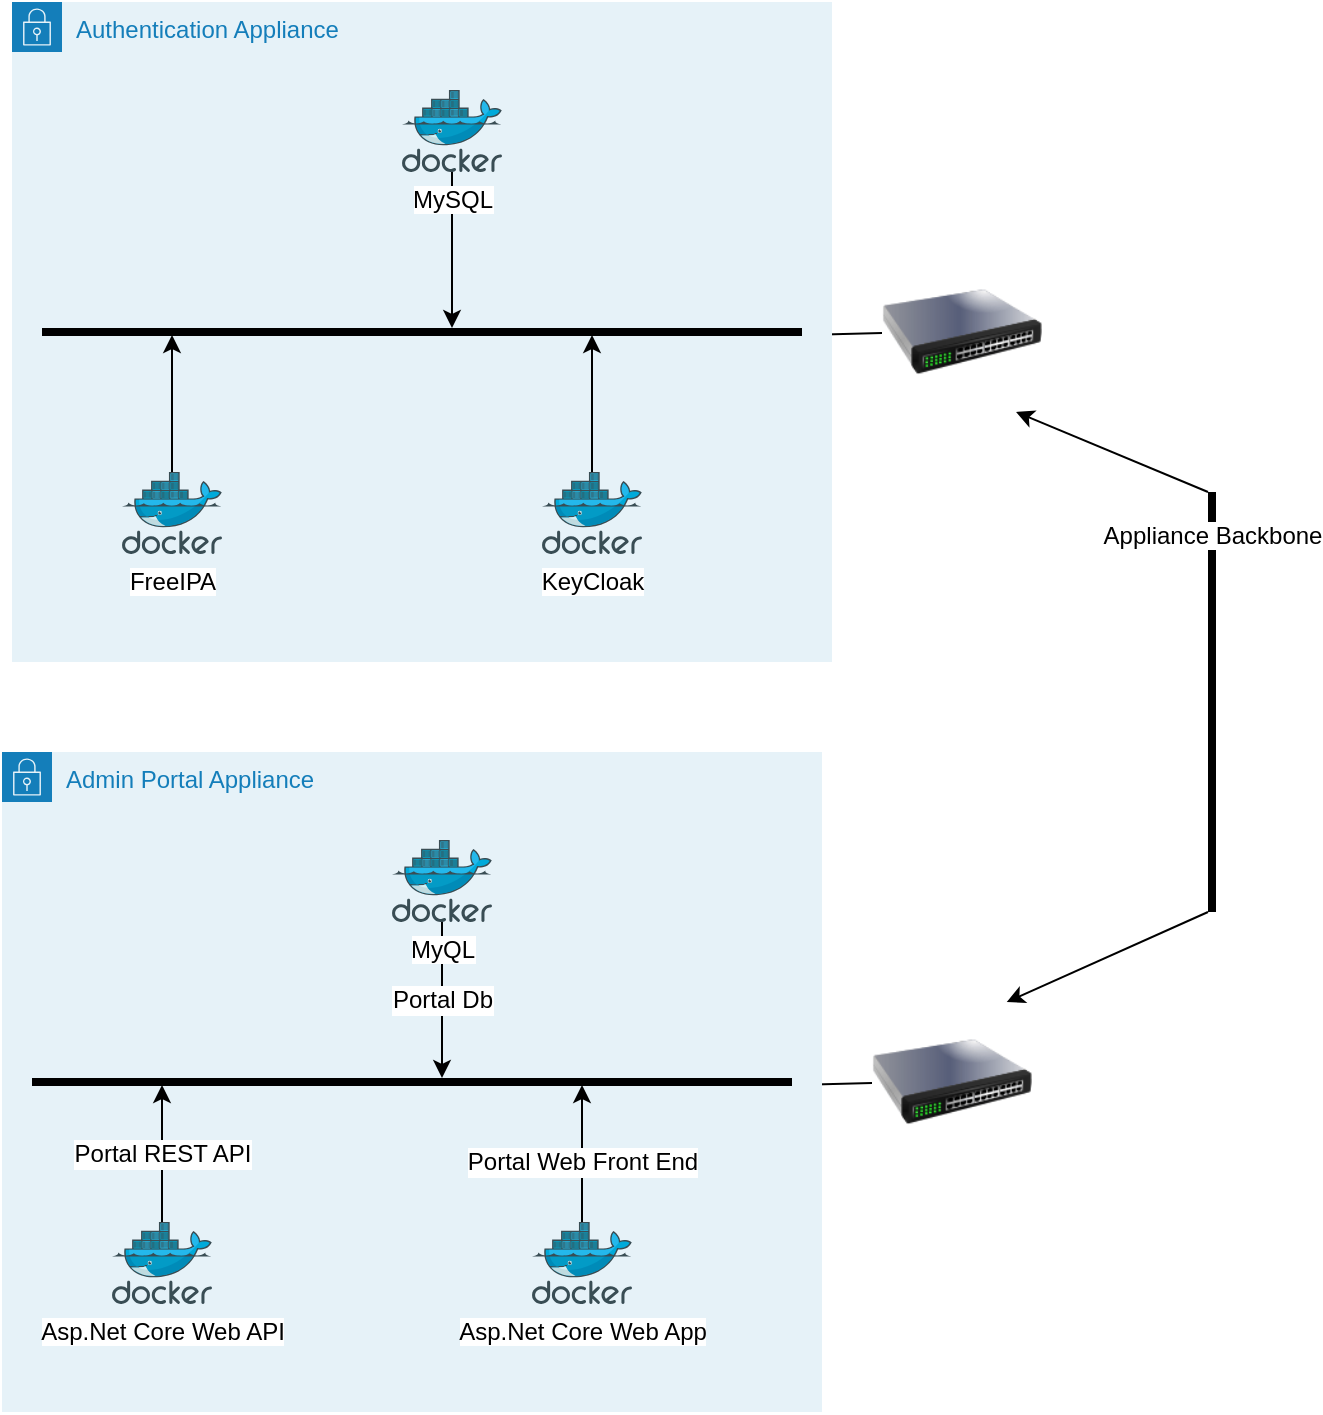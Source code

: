 <mxfile version="15.8.7" type="device"><diagram name="Page-1" id="bfe91b75-5d2c-26a0-9c1d-138518896778"><mxGraphModel dx="1955" dy="1018" grid="1" gridSize="10" guides="1" tooltips="1" connect="1" arrows="1" fold="1" page="1" pageScale="1" pageWidth="1100" pageHeight="850" background="none" math="0" shadow="0"><root><mxCell id="0"/><mxCell id="1" style="locked=1;" parent="0"/><mxCell id="UJzG6Zpb6kec-o5LW1Ck-82" value="Network Backbone" style="locked=1;" parent="0"/><mxCell id="UJzG6Zpb6kec-o5LW1Ck-83" style="edgeStyle=none;rounded=0;orthogonalLoop=1;jettySize=auto;html=1;fontSize=12;" edge="1" parent="UJzG6Zpb6kec-o5LW1Ck-82" source="UJzG6Zpb6kec-o5LW1Ck-85"><mxGeometry relative="1" as="geometry"><mxPoint x="667.027" y="310" as="targetPoint"/></mxGeometry></mxCell><mxCell id="UJzG6Zpb6kec-o5LW1Ck-84" style="edgeStyle=none;rounded=0;orthogonalLoop=1;jettySize=auto;html=1;fontSize=12;" edge="1" parent="UJzG6Zpb6kec-o5LW1Ck-82" source="UJzG6Zpb6kec-o5LW1Ck-85"><mxGeometry relative="1" as="geometry"><mxPoint x="662.368" y="605" as="targetPoint"/></mxGeometry></mxCell><mxCell id="UJzG6Zpb6kec-o5LW1Ck-85" value="Appliance Backbone" style="line;strokeWidth=4;direction=south;html=1;perimeter=backbonePerimeter;points=[];outlineConnect=0;fontSize=12;" vertex="1" parent="UJzG6Zpb6kec-o5LW1Ck-82"><mxGeometry x="760" y="350" width="10" height="210" as="geometry"/></mxCell><mxCell id="UJzG6Zpb6kec-o5LW1Ck-86" value="" style="image;html=1;image=img/lib/clip_art/networking/Switch_128x128.png;fontSize=48;" vertex="1" parent="UJzG6Zpb6kec-o5LW1Ck-82"><mxGeometry x="600" y="230" width="80" height="80" as="geometry"/></mxCell><mxCell id="UJzG6Zpb6kec-o5LW1Ck-87" value="" style="image;html=1;image=img/lib/clip_art/networking/Switch_128x128.png;fontSize=48;" vertex="1" parent="UJzG6Zpb6kec-o5LW1Ck-82"><mxGeometry x="595" y="605" width="80" height="80" as="geometry"/></mxCell><mxCell id="UJzG6Zpb6kec-o5LW1Ck-6" value="security subnet" style="locked=1;" parent="0"/><mxCell id="UJzG6Zpb6kec-o5LW1Ck-34" style="rounded=0;orthogonalLoop=1;jettySize=auto;html=1;fontSize=48;" edge="1" parent="UJzG6Zpb6kec-o5LW1Ck-6" target="UJzG6Zpb6kec-o5LW1Ck-35"><mxGeometry relative="1" as="geometry"><mxPoint x="600" y="270.5" as="sourcePoint"/><mxPoint x="570" y="279" as="targetPoint"/></mxGeometry></mxCell><mxCell id="UJzG6Zpb6kec-o5LW1Ck-7" value="Authentication Appliance" style="points=[[0,0],[0.25,0],[0.5,0],[0.75,0],[1,0],[1,0.25],[1,0.5],[1,0.75],[1,1],[0.75,1],[0.5,1],[0.25,1],[0,1],[0,0.75],[0,0.5],[0,0.25]];outlineConnect=0;gradientColor=none;html=1;whiteSpace=wrap;fontSize=12;fontStyle=0;shape=mxgraph.aws4.group;grIcon=mxgraph.aws4.group_security_group;grStroke=0;strokeColor=#147EBA;fillColor=#E6F2F8;verticalAlign=top;align=left;spacingLeft=30;fontColor=#147EBA;dashed=0;" vertex="1" parent="UJzG6Zpb6kec-o5LW1Ck-6"><mxGeometry x="165" y="105" width="410" height="330" as="geometry"/></mxCell><mxCell id="UJzG6Zpb6kec-o5LW1Ck-9" value="KeyCloak" style="sketch=0;aspect=fixed;html=1;points=[];align=center;image;fontSize=12;image=img/lib/mscae/Docker.svg;" vertex="1" parent="UJzG6Zpb6kec-o5LW1Ck-6"><mxGeometry x="430" y="340" width="50" height="41" as="geometry"/></mxCell><mxCell id="UJzG6Zpb6kec-o5LW1Ck-35" value="" style="line;strokeWidth=4;html=1;perimeter=backbonePerimeter;points=[];outlineConnect=0;fontSize=48;" vertex="1" parent="UJzG6Zpb6kec-o5LW1Ck-6"><mxGeometry x="180" y="265" width="380" height="10" as="geometry"/></mxCell><mxCell id="UJzG6Zpb6kec-o5LW1Ck-36" style="edgeStyle=none;rounded=0;orthogonalLoop=1;jettySize=auto;html=1;fontSize=48;" edge="1" parent="UJzG6Zpb6kec-o5LW1Ck-6" source="UJzG6Zpb6kec-o5LW1Ck-9" target="UJzG6Zpb6kec-o5LW1Ck-35"><mxGeometry relative="1" as="geometry"/></mxCell><mxCell id="UJzG6Zpb6kec-o5LW1Ck-38" style="edgeStyle=none;rounded=0;orthogonalLoop=1;jettySize=auto;html=1;fontSize=48;" edge="1" parent="UJzG6Zpb6kec-o5LW1Ck-6" source="UJzG6Zpb6kec-o5LW1Ck-39" target="UJzG6Zpb6kec-o5LW1Ck-35"><mxGeometry relative="1" as="geometry"><mxPoint x="465" y="80" as="targetPoint"/></mxGeometry></mxCell><mxCell id="UJzG6Zpb6kec-o5LW1Ck-39" value="MySQL" style="sketch=0;aspect=fixed;html=1;points=[];align=center;image;fontSize=12;image=img/lib/mscae/Docker.svg;" vertex="1" parent="UJzG6Zpb6kec-o5LW1Ck-6"><mxGeometry x="360" y="149" width="50" height="41" as="geometry"/></mxCell><mxCell id="UJzG6Zpb6kec-o5LW1Ck-41" style="edgeStyle=none;rounded=0;orthogonalLoop=1;jettySize=auto;html=1;fontSize=48;" edge="1" parent="UJzG6Zpb6kec-o5LW1Ck-6" source="UJzG6Zpb6kec-o5LW1Ck-42" target="UJzG6Zpb6kec-o5LW1Ck-35"><mxGeometry relative="1" as="geometry"><mxPoint x="245" y="450" as="targetPoint"/></mxGeometry></mxCell><mxCell id="UJzG6Zpb6kec-o5LW1Ck-42" value="FreeIPA" style="sketch=0;aspect=fixed;html=1;points=[];align=center;image;fontSize=12;image=img/lib/mscae/Docker.svg;" vertex="1" parent="UJzG6Zpb6kec-o5LW1Ck-6"><mxGeometry x="220" y="340" width="50" height="41" as="geometry"/></mxCell><mxCell id="UJzG6Zpb6kec-o5LW1Ck-61" value="Admin Portal Appliance" style="locked=1;" parent="0"/><mxCell id="UJzG6Zpb6kec-o5LW1Ck-63" style="rounded=0;orthogonalLoop=1;jettySize=auto;html=1;fontSize=48;" edge="1" parent="UJzG6Zpb6kec-o5LW1Ck-61" target="UJzG6Zpb6kec-o5LW1Ck-66"><mxGeometry relative="1" as="geometry"><mxPoint x="565" y="654" as="targetPoint"/><mxPoint x="595" y="645.5" as="sourcePoint"/></mxGeometry></mxCell><mxCell id="UJzG6Zpb6kec-o5LW1Ck-64" value="Admin Portal Appliance" style="points=[[0,0],[0.25,0],[0.5,0],[0.75,0],[1,0],[1,0.25],[1,0.5],[1,0.75],[1,1],[0.75,1],[0.5,1],[0.25,1],[0,1],[0,0.75],[0,0.5],[0,0.25]];outlineConnect=0;gradientColor=none;html=1;whiteSpace=wrap;fontSize=12;fontStyle=0;shape=mxgraph.aws4.group;grIcon=mxgraph.aws4.group_security_group;grStroke=0;strokeColor=#147EBA;fillColor=#E6F2F8;verticalAlign=top;align=left;spacingLeft=30;fontColor=#147EBA;dashed=0;" vertex="1" parent="UJzG6Zpb6kec-o5LW1Ck-61"><mxGeometry x="160" y="480" width="410" height="330" as="geometry"/></mxCell><mxCell id="UJzG6Zpb6kec-o5LW1Ck-65" value="Asp.Net Core Web App" style="sketch=0;aspect=fixed;html=1;points=[];align=center;image;fontSize=12;image=img/lib/mscae/Docker.svg;" vertex="1" parent="UJzG6Zpb6kec-o5LW1Ck-61"><mxGeometry x="425" y="715" width="50" height="41" as="geometry"/></mxCell><mxCell id="UJzG6Zpb6kec-o5LW1Ck-66" value="" style="line;strokeWidth=4;html=1;perimeter=backbonePerimeter;points=[];outlineConnect=0;fontSize=48;" vertex="1" parent="UJzG6Zpb6kec-o5LW1Ck-61"><mxGeometry x="175" y="640" width="380" height="10" as="geometry"/></mxCell><mxCell id="UJzG6Zpb6kec-o5LW1Ck-67" style="edgeStyle=none;rounded=0;orthogonalLoop=1;jettySize=auto;html=1;fontSize=48;" edge="1" parent="UJzG6Zpb6kec-o5LW1Ck-61" source="UJzG6Zpb6kec-o5LW1Ck-65" target="UJzG6Zpb6kec-o5LW1Ck-66"><mxGeometry relative="1" as="geometry"/></mxCell><mxCell id="UJzG6Zpb6kec-o5LW1Ck-76" value="Portal Web Front End" style="edgeLabel;html=1;align=center;verticalAlign=middle;resizable=0;points=[];fontSize=12;" vertex="1" connectable="0" parent="UJzG6Zpb6kec-o5LW1Ck-67"><mxGeometry x="-0.42" y="1" relative="1" as="geometry"><mxPoint x="1" y="-10" as="offset"/></mxGeometry></mxCell><mxCell id="UJzG6Zpb6kec-o5LW1Ck-77" value="Portal Db" style="edgeStyle=none;rounded=0;orthogonalLoop=1;jettySize=auto;html=1;fontSize=12;" edge="1" parent="UJzG6Zpb6kec-o5LW1Ck-61" source="UJzG6Zpb6kec-o5LW1Ck-69" target="UJzG6Zpb6kec-o5LW1Ck-66"><mxGeometry relative="1" as="geometry"/></mxCell><mxCell id="UJzG6Zpb6kec-o5LW1Ck-69" value="MyQL" style="sketch=0;aspect=fixed;html=1;points=[];align=center;image;fontSize=12;image=img/lib/mscae/Docker.svg;" vertex="1" parent="UJzG6Zpb6kec-o5LW1Ck-61"><mxGeometry x="355" y="524" width="50" height="41" as="geometry"/></mxCell><mxCell id="UJzG6Zpb6kec-o5LW1Ck-75" value="Portal REST API" style="edgeStyle=none;rounded=0;orthogonalLoop=1;jettySize=auto;html=1;fontSize=12;" edge="1" parent="UJzG6Zpb6kec-o5LW1Ck-61" source="UJzG6Zpb6kec-o5LW1Ck-71" target="UJzG6Zpb6kec-o5LW1Ck-66"><mxGeometry relative="1" as="geometry"/></mxCell><mxCell id="UJzG6Zpb6kec-o5LW1Ck-71" value="Asp.Net Core Web API" style="sketch=0;aspect=fixed;html=1;points=[];align=center;image;fontSize=12;image=img/lib/mscae/Docker.svg;" vertex="1" parent="UJzG6Zpb6kec-o5LW1Ck-61"><mxGeometry x="215" y="715" width="50" height="41" as="geometry"/></mxCell><mxCell id="UJzG6Zpb6kec-o5LW1Ck-88" value="Content Server Appliance" parent="0"/></root></mxGraphModel></diagram></mxfile>